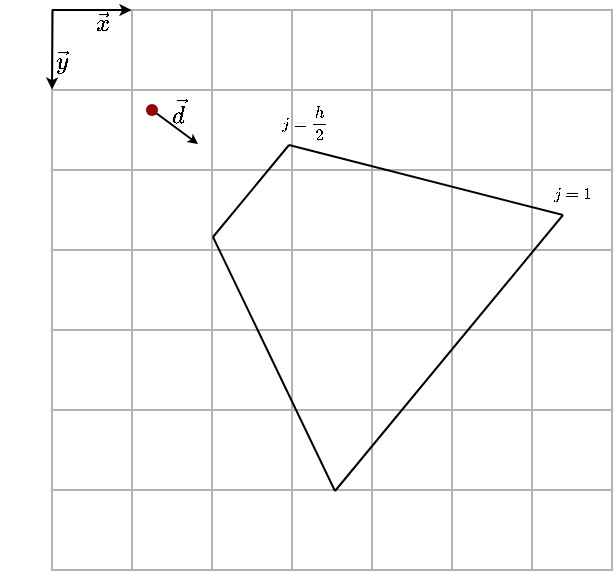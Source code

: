 <mxfile version="21.8.1" type="device" pages="3">
  <diagram name="Page-1" id="cAXW4-BiIN6as9VPILMN">
    <mxGraphModel dx="1000" dy="509" grid="1" gridSize="10" guides="1" tooltips="1" connect="1" arrows="1" fold="1" page="1" pageScale="1" pageWidth="827" pageHeight="1169" math="1" shadow="0">
      <root>
        <mxCell id="0" />
        <mxCell id="1" parent="0" />
        <mxCell id="N1X1ZbTIfNfE9uKQeUCH-14" value="" style="shape=table;startSize=0;container=1;collapsible=0;childLayout=tableLayout;strokeColor=#B3B3B3;" parent="1" vertex="1">
          <mxGeometry x="40" y="40" width="280" height="280" as="geometry" />
        </mxCell>
        <mxCell id="N1X1ZbTIfNfE9uKQeUCH-15" value="" style="shape=tableRow;horizontal=0;startSize=0;swimlaneHead=0;swimlaneBody=0;strokeColor=inherit;top=0;left=0;bottom=0;right=0;collapsible=0;dropTarget=0;fillColor=none;points=[[0,0.5],[1,0.5]];portConstraint=eastwest;" parent="N1X1ZbTIfNfE9uKQeUCH-14" vertex="1">
          <mxGeometry width="280" height="40" as="geometry" />
        </mxCell>
        <mxCell id="N1X1ZbTIfNfE9uKQeUCH-16" value="" style="shape=partialRectangle;html=1;whiteSpace=wrap;connectable=0;strokeColor=inherit;overflow=hidden;fillColor=none;top=0;left=0;bottom=0;right=0;pointerEvents=1;" parent="N1X1ZbTIfNfE9uKQeUCH-15" vertex="1">
          <mxGeometry width="40" height="40" as="geometry">
            <mxRectangle width="40" height="40" as="alternateBounds" />
          </mxGeometry>
        </mxCell>
        <mxCell id="N1X1ZbTIfNfE9uKQeUCH-17" value="" style="shape=partialRectangle;html=1;whiteSpace=wrap;connectable=0;strokeColor=inherit;overflow=hidden;fillColor=none;top=0;left=0;bottom=0;right=0;pointerEvents=1;" parent="N1X1ZbTIfNfE9uKQeUCH-15" vertex="1">
          <mxGeometry x="40" width="40" height="40" as="geometry">
            <mxRectangle width="40" height="40" as="alternateBounds" />
          </mxGeometry>
        </mxCell>
        <mxCell id="N1X1ZbTIfNfE9uKQeUCH-18" value="" style="shape=partialRectangle;html=1;whiteSpace=wrap;connectable=0;strokeColor=inherit;overflow=hidden;fillColor=none;top=0;left=0;bottom=0;right=0;pointerEvents=1;" parent="N1X1ZbTIfNfE9uKQeUCH-15" vertex="1">
          <mxGeometry x="80" width="40" height="40" as="geometry">
            <mxRectangle width="40" height="40" as="alternateBounds" />
          </mxGeometry>
        </mxCell>
        <mxCell id="N1X1ZbTIfNfE9uKQeUCH-19" value="" style="shape=partialRectangle;html=1;whiteSpace=wrap;connectable=0;strokeColor=inherit;overflow=hidden;fillColor=none;top=0;left=0;bottom=0;right=0;pointerEvents=1;" parent="N1X1ZbTIfNfE9uKQeUCH-15" vertex="1">
          <mxGeometry x="120" width="40" height="40" as="geometry">
            <mxRectangle width="40" height="40" as="alternateBounds" />
          </mxGeometry>
        </mxCell>
        <mxCell id="N1X1ZbTIfNfE9uKQeUCH-20" value="" style="shape=partialRectangle;html=1;whiteSpace=wrap;connectable=0;strokeColor=inherit;overflow=hidden;fillColor=none;top=0;left=0;bottom=0;right=0;pointerEvents=1;" parent="N1X1ZbTIfNfE9uKQeUCH-15" vertex="1">
          <mxGeometry x="160" width="40" height="40" as="geometry">
            <mxRectangle width="40" height="40" as="alternateBounds" />
          </mxGeometry>
        </mxCell>
        <mxCell id="N1X1ZbTIfNfE9uKQeUCH-21" value="" style="shape=partialRectangle;html=1;whiteSpace=wrap;connectable=0;strokeColor=inherit;overflow=hidden;fillColor=none;top=0;left=0;bottom=0;right=0;pointerEvents=1;" parent="N1X1ZbTIfNfE9uKQeUCH-15" vertex="1">
          <mxGeometry x="200" width="40" height="40" as="geometry">
            <mxRectangle width="40" height="40" as="alternateBounds" />
          </mxGeometry>
        </mxCell>
        <mxCell id="N1X1ZbTIfNfE9uKQeUCH-22" value="" style="shape=partialRectangle;html=1;whiteSpace=wrap;connectable=0;strokeColor=inherit;overflow=hidden;fillColor=none;top=0;left=0;bottom=0;right=0;pointerEvents=1;" parent="N1X1ZbTIfNfE9uKQeUCH-15" vertex="1">
          <mxGeometry x="240" width="40" height="40" as="geometry">
            <mxRectangle width="40" height="40" as="alternateBounds" />
          </mxGeometry>
        </mxCell>
        <mxCell id="N1X1ZbTIfNfE9uKQeUCH-23" value="" style="shape=tableRow;horizontal=0;startSize=0;swimlaneHead=0;swimlaneBody=0;strokeColor=inherit;top=0;left=0;bottom=0;right=0;collapsible=0;dropTarget=0;fillColor=none;points=[[0,0.5],[1,0.5]];portConstraint=eastwest;" parent="N1X1ZbTIfNfE9uKQeUCH-14" vertex="1">
          <mxGeometry y="40" width="280" height="40" as="geometry" />
        </mxCell>
        <mxCell id="N1X1ZbTIfNfE9uKQeUCH-24" value="" style="shape=partialRectangle;html=1;whiteSpace=wrap;connectable=0;strokeColor=inherit;overflow=hidden;fillColor=none;top=0;left=0;bottom=0;right=0;pointerEvents=1;" parent="N1X1ZbTIfNfE9uKQeUCH-23" vertex="1">
          <mxGeometry width="40" height="40" as="geometry">
            <mxRectangle width="40" height="40" as="alternateBounds" />
          </mxGeometry>
        </mxCell>
        <mxCell id="N1X1ZbTIfNfE9uKQeUCH-25" value="" style="shape=partialRectangle;html=1;whiteSpace=wrap;connectable=0;strokeColor=inherit;overflow=hidden;fillColor=none;top=0;left=0;bottom=0;right=0;pointerEvents=1;" parent="N1X1ZbTIfNfE9uKQeUCH-23" vertex="1">
          <mxGeometry x="40" width="40" height="40" as="geometry">
            <mxRectangle width="40" height="40" as="alternateBounds" />
          </mxGeometry>
        </mxCell>
        <mxCell id="N1X1ZbTIfNfE9uKQeUCH-26" value="" style="shape=partialRectangle;html=1;whiteSpace=wrap;connectable=0;strokeColor=inherit;overflow=hidden;fillColor=none;top=0;left=0;bottom=0;right=0;pointerEvents=1;" parent="N1X1ZbTIfNfE9uKQeUCH-23" vertex="1">
          <mxGeometry x="80" width="40" height="40" as="geometry">
            <mxRectangle width="40" height="40" as="alternateBounds" />
          </mxGeometry>
        </mxCell>
        <mxCell id="N1X1ZbTIfNfE9uKQeUCH-27" value="" style="shape=partialRectangle;html=1;whiteSpace=wrap;connectable=0;strokeColor=inherit;overflow=hidden;fillColor=none;top=0;left=0;bottom=0;right=0;pointerEvents=1;" parent="N1X1ZbTIfNfE9uKQeUCH-23" vertex="1">
          <mxGeometry x="120" width="40" height="40" as="geometry">
            <mxRectangle width="40" height="40" as="alternateBounds" />
          </mxGeometry>
        </mxCell>
        <mxCell id="N1X1ZbTIfNfE9uKQeUCH-28" value="" style="shape=partialRectangle;html=1;whiteSpace=wrap;connectable=0;strokeColor=inherit;overflow=hidden;fillColor=none;top=0;left=0;bottom=0;right=0;pointerEvents=1;" parent="N1X1ZbTIfNfE9uKQeUCH-23" vertex="1">
          <mxGeometry x="160" width="40" height="40" as="geometry">
            <mxRectangle width="40" height="40" as="alternateBounds" />
          </mxGeometry>
        </mxCell>
        <mxCell id="N1X1ZbTIfNfE9uKQeUCH-29" value="" style="shape=partialRectangle;html=1;whiteSpace=wrap;connectable=0;strokeColor=inherit;overflow=hidden;fillColor=none;top=0;left=0;bottom=0;right=0;pointerEvents=1;" parent="N1X1ZbTIfNfE9uKQeUCH-23" vertex="1">
          <mxGeometry x="200" width="40" height="40" as="geometry">
            <mxRectangle width="40" height="40" as="alternateBounds" />
          </mxGeometry>
        </mxCell>
        <mxCell id="N1X1ZbTIfNfE9uKQeUCH-30" value="" style="shape=partialRectangle;html=1;whiteSpace=wrap;connectable=0;strokeColor=inherit;overflow=hidden;fillColor=none;top=0;left=0;bottom=0;right=0;pointerEvents=1;" parent="N1X1ZbTIfNfE9uKQeUCH-23" vertex="1">
          <mxGeometry x="240" width="40" height="40" as="geometry">
            <mxRectangle width="40" height="40" as="alternateBounds" />
          </mxGeometry>
        </mxCell>
        <mxCell id="N1X1ZbTIfNfE9uKQeUCH-31" value="" style="shape=tableRow;horizontal=0;startSize=0;swimlaneHead=0;swimlaneBody=0;strokeColor=inherit;top=0;left=0;bottom=0;right=0;collapsible=0;dropTarget=0;fillColor=none;points=[[0,0.5],[1,0.5]];portConstraint=eastwest;" parent="N1X1ZbTIfNfE9uKQeUCH-14" vertex="1">
          <mxGeometry y="80" width="280" height="40" as="geometry" />
        </mxCell>
        <mxCell id="N1X1ZbTIfNfE9uKQeUCH-32" value="" style="shape=partialRectangle;html=1;whiteSpace=wrap;connectable=0;strokeColor=inherit;overflow=hidden;fillColor=none;top=0;left=0;bottom=0;right=0;pointerEvents=1;" parent="N1X1ZbTIfNfE9uKQeUCH-31" vertex="1">
          <mxGeometry width="40" height="40" as="geometry">
            <mxRectangle width="40" height="40" as="alternateBounds" />
          </mxGeometry>
        </mxCell>
        <mxCell id="N1X1ZbTIfNfE9uKQeUCH-33" value="" style="shape=partialRectangle;html=1;whiteSpace=wrap;connectable=0;strokeColor=inherit;overflow=hidden;fillColor=none;top=0;left=0;bottom=0;right=0;pointerEvents=1;" parent="N1X1ZbTIfNfE9uKQeUCH-31" vertex="1">
          <mxGeometry x="40" width="40" height="40" as="geometry">
            <mxRectangle width="40" height="40" as="alternateBounds" />
          </mxGeometry>
        </mxCell>
        <mxCell id="N1X1ZbTIfNfE9uKQeUCH-34" value="" style="shape=partialRectangle;html=1;whiteSpace=wrap;connectable=0;strokeColor=inherit;overflow=hidden;fillColor=none;top=0;left=0;bottom=0;right=0;pointerEvents=1;" parent="N1X1ZbTIfNfE9uKQeUCH-31" vertex="1">
          <mxGeometry x="80" width="40" height="40" as="geometry">
            <mxRectangle width="40" height="40" as="alternateBounds" />
          </mxGeometry>
        </mxCell>
        <mxCell id="N1X1ZbTIfNfE9uKQeUCH-35" value="" style="shape=partialRectangle;html=1;whiteSpace=wrap;connectable=0;strokeColor=inherit;overflow=hidden;fillColor=none;top=0;left=0;bottom=0;right=0;pointerEvents=1;" parent="N1X1ZbTIfNfE9uKQeUCH-31" vertex="1">
          <mxGeometry x="120" width="40" height="40" as="geometry">
            <mxRectangle width="40" height="40" as="alternateBounds" />
          </mxGeometry>
        </mxCell>
        <mxCell id="N1X1ZbTIfNfE9uKQeUCH-36" value="" style="shape=partialRectangle;html=1;whiteSpace=wrap;connectable=0;strokeColor=inherit;overflow=hidden;fillColor=none;top=0;left=0;bottom=0;right=0;pointerEvents=1;" parent="N1X1ZbTIfNfE9uKQeUCH-31" vertex="1">
          <mxGeometry x="160" width="40" height="40" as="geometry">
            <mxRectangle width="40" height="40" as="alternateBounds" />
          </mxGeometry>
        </mxCell>
        <mxCell id="N1X1ZbTIfNfE9uKQeUCH-37" value="" style="shape=partialRectangle;html=1;whiteSpace=wrap;connectable=0;strokeColor=inherit;overflow=hidden;fillColor=none;top=0;left=0;bottom=0;right=0;pointerEvents=1;" parent="N1X1ZbTIfNfE9uKQeUCH-31" vertex="1">
          <mxGeometry x="200" width="40" height="40" as="geometry">
            <mxRectangle width="40" height="40" as="alternateBounds" />
          </mxGeometry>
        </mxCell>
        <mxCell id="N1X1ZbTIfNfE9uKQeUCH-38" value="" style="shape=partialRectangle;html=1;whiteSpace=wrap;connectable=0;strokeColor=inherit;overflow=hidden;fillColor=none;top=0;left=0;bottom=0;right=0;pointerEvents=1;" parent="N1X1ZbTIfNfE9uKQeUCH-31" vertex="1">
          <mxGeometry x="240" width="40" height="40" as="geometry">
            <mxRectangle width="40" height="40" as="alternateBounds" />
          </mxGeometry>
        </mxCell>
        <mxCell id="N1X1ZbTIfNfE9uKQeUCH-39" value="" style="shape=tableRow;horizontal=0;startSize=0;swimlaneHead=0;swimlaneBody=0;strokeColor=inherit;top=0;left=0;bottom=0;right=0;collapsible=0;dropTarget=0;fillColor=none;points=[[0,0.5],[1,0.5]];portConstraint=eastwest;" parent="N1X1ZbTIfNfE9uKQeUCH-14" vertex="1">
          <mxGeometry y="120" width="280" height="40" as="geometry" />
        </mxCell>
        <mxCell id="N1X1ZbTIfNfE9uKQeUCH-40" value="" style="shape=partialRectangle;html=1;whiteSpace=wrap;connectable=0;strokeColor=inherit;overflow=hidden;fillColor=none;top=0;left=0;bottom=0;right=0;pointerEvents=1;" parent="N1X1ZbTIfNfE9uKQeUCH-39" vertex="1">
          <mxGeometry width="40" height="40" as="geometry">
            <mxRectangle width="40" height="40" as="alternateBounds" />
          </mxGeometry>
        </mxCell>
        <mxCell id="N1X1ZbTIfNfE9uKQeUCH-41" value="" style="shape=partialRectangle;html=1;whiteSpace=wrap;connectable=0;strokeColor=inherit;overflow=hidden;fillColor=none;top=0;left=0;bottom=0;right=0;pointerEvents=1;" parent="N1X1ZbTIfNfE9uKQeUCH-39" vertex="1">
          <mxGeometry x="40" width="40" height="40" as="geometry">
            <mxRectangle width="40" height="40" as="alternateBounds" />
          </mxGeometry>
        </mxCell>
        <mxCell id="N1X1ZbTIfNfE9uKQeUCH-42" value="" style="shape=partialRectangle;html=1;whiteSpace=wrap;connectable=0;strokeColor=inherit;overflow=hidden;fillColor=none;top=0;left=0;bottom=0;right=0;pointerEvents=1;" parent="N1X1ZbTIfNfE9uKQeUCH-39" vertex="1">
          <mxGeometry x="80" width="40" height="40" as="geometry">
            <mxRectangle width="40" height="40" as="alternateBounds" />
          </mxGeometry>
        </mxCell>
        <mxCell id="N1X1ZbTIfNfE9uKQeUCH-43" value="" style="shape=partialRectangle;html=1;whiteSpace=wrap;connectable=0;strokeColor=inherit;overflow=hidden;fillColor=none;top=0;left=0;bottom=0;right=0;pointerEvents=1;" parent="N1X1ZbTIfNfE9uKQeUCH-39" vertex="1">
          <mxGeometry x="120" width="40" height="40" as="geometry">
            <mxRectangle width="40" height="40" as="alternateBounds" />
          </mxGeometry>
        </mxCell>
        <mxCell id="N1X1ZbTIfNfE9uKQeUCH-44" value="" style="shape=partialRectangle;html=1;whiteSpace=wrap;connectable=0;strokeColor=inherit;overflow=hidden;fillColor=none;top=0;left=0;bottom=0;right=0;pointerEvents=1;" parent="N1X1ZbTIfNfE9uKQeUCH-39" vertex="1">
          <mxGeometry x="160" width="40" height="40" as="geometry">
            <mxRectangle width="40" height="40" as="alternateBounds" />
          </mxGeometry>
        </mxCell>
        <mxCell id="N1X1ZbTIfNfE9uKQeUCH-45" value="" style="shape=partialRectangle;html=1;whiteSpace=wrap;connectable=0;strokeColor=inherit;overflow=hidden;fillColor=none;top=0;left=0;bottom=0;right=0;pointerEvents=1;" parent="N1X1ZbTIfNfE9uKQeUCH-39" vertex="1">
          <mxGeometry x="200" width="40" height="40" as="geometry">
            <mxRectangle width="40" height="40" as="alternateBounds" />
          </mxGeometry>
        </mxCell>
        <mxCell id="N1X1ZbTIfNfE9uKQeUCH-46" value="" style="shape=partialRectangle;html=1;whiteSpace=wrap;connectable=0;strokeColor=inherit;overflow=hidden;fillColor=none;top=0;left=0;bottom=0;right=0;pointerEvents=1;" parent="N1X1ZbTIfNfE9uKQeUCH-39" vertex="1">
          <mxGeometry x="240" width="40" height="40" as="geometry">
            <mxRectangle width="40" height="40" as="alternateBounds" />
          </mxGeometry>
        </mxCell>
        <mxCell id="N1X1ZbTIfNfE9uKQeUCH-47" value="" style="shape=tableRow;horizontal=0;startSize=0;swimlaneHead=0;swimlaneBody=0;strokeColor=inherit;top=0;left=0;bottom=0;right=0;collapsible=0;dropTarget=0;fillColor=none;points=[[0,0.5],[1,0.5]];portConstraint=eastwest;" parent="N1X1ZbTIfNfE9uKQeUCH-14" vertex="1">
          <mxGeometry y="160" width="280" height="40" as="geometry" />
        </mxCell>
        <mxCell id="N1X1ZbTIfNfE9uKQeUCH-48" value="" style="shape=partialRectangle;html=1;whiteSpace=wrap;connectable=0;strokeColor=inherit;overflow=hidden;fillColor=none;top=0;left=0;bottom=0;right=0;pointerEvents=1;" parent="N1X1ZbTIfNfE9uKQeUCH-47" vertex="1">
          <mxGeometry width="40" height="40" as="geometry">
            <mxRectangle width="40" height="40" as="alternateBounds" />
          </mxGeometry>
        </mxCell>
        <mxCell id="N1X1ZbTIfNfE9uKQeUCH-49" value="" style="shape=partialRectangle;html=1;whiteSpace=wrap;connectable=0;strokeColor=inherit;overflow=hidden;fillColor=none;top=0;left=0;bottom=0;right=0;pointerEvents=1;" parent="N1X1ZbTIfNfE9uKQeUCH-47" vertex="1">
          <mxGeometry x="40" width="40" height="40" as="geometry">
            <mxRectangle width="40" height="40" as="alternateBounds" />
          </mxGeometry>
        </mxCell>
        <mxCell id="N1X1ZbTIfNfE9uKQeUCH-50" value="" style="shape=partialRectangle;html=1;whiteSpace=wrap;connectable=0;strokeColor=inherit;overflow=hidden;fillColor=none;top=0;left=0;bottom=0;right=0;pointerEvents=1;" parent="N1X1ZbTIfNfE9uKQeUCH-47" vertex="1">
          <mxGeometry x="80" width="40" height="40" as="geometry">
            <mxRectangle width="40" height="40" as="alternateBounds" />
          </mxGeometry>
        </mxCell>
        <mxCell id="N1X1ZbTIfNfE9uKQeUCH-51" value="" style="shape=partialRectangle;html=1;whiteSpace=wrap;connectable=0;strokeColor=inherit;overflow=hidden;fillColor=none;top=0;left=0;bottom=0;right=0;pointerEvents=1;" parent="N1X1ZbTIfNfE9uKQeUCH-47" vertex="1">
          <mxGeometry x="120" width="40" height="40" as="geometry">
            <mxRectangle width="40" height="40" as="alternateBounds" />
          </mxGeometry>
        </mxCell>
        <mxCell id="N1X1ZbTIfNfE9uKQeUCH-52" value="" style="shape=partialRectangle;html=1;whiteSpace=wrap;connectable=0;strokeColor=inherit;overflow=hidden;fillColor=none;top=0;left=0;bottom=0;right=0;pointerEvents=1;" parent="N1X1ZbTIfNfE9uKQeUCH-47" vertex="1">
          <mxGeometry x="160" width="40" height="40" as="geometry">
            <mxRectangle width="40" height="40" as="alternateBounds" />
          </mxGeometry>
        </mxCell>
        <mxCell id="N1X1ZbTIfNfE9uKQeUCH-53" value="" style="shape=partialRectangle;html=1;whiteSpace=wrap;connectable=0;strokeColor=inherit;overflow=hidden;fillColor=none;top=0;left=0;bottom=0;right=0;pointerEvents=1;" parent="N1X1ZbTIfNfE9uKQeUCH-47" vertex="1">
          <mxGeometry x="200" width="40" height="40" as="geometry">
            <mxRectangle width="40" height="40" as="alternateBounds" />
          </mxGeometry>
        </mxCell>
        <mxCell id="N1X1ZbTIfNfE9uKQeUCH-54" value="" style="shape=partialRectangle;html=1;whiteSpace=wrap;connectable=0;strokeColor=inherit;overflow=hidden;fillColor=none;top=0;left=0;bottom=0;right=0;pointerEvents=1;" parent="N1X1ZbTIfNfE9uKQeUCH-47" vertex="1">
          <mxGeometry x="240" width="40" height="40" as="geometry">
            <mxRectangle width="40" height="40" as="alternateBounds" />
          </mxGeometry>
        </mxCell>
        <mxCell id="N1X1ZbTIfNfE9uKQeUCH-55" value="" style="shape=tableRow;horizontal=0;startSize=0;swimlaneHead=0;swimlaneBody=0;strokeColor=inherit;top=0;left=0;bottom=0;right=0;collapsible=0;dropTarget=0;fillColor=none;points=[[0,0.5],[1,0.5]];portConstraint=eastwest;" parent="N1X1ZbTIfNfE9uKQeUCH-14" vertex="1">
          <mxGeometry y="200" width="280" height="40" as="geometry" />
        </mxCell>
        <mxCell id="N1X1ZbTIfNfE9uKQeUCH-56" value="" style="shape=partialRectangle;html=1;whiteSpace=wrap;connectable=0;strokeColor=inherit;overflow=hidden;fillColor=none;top=0;left=0;bottom=0;right=0;pointerEvents=1;" parent="N1X1ZbTIfNfE9uKQeUCH-55" vertex="1">
          <mxGeometry width="40" height="40" as="geometry">
            <mxRectangle width="40" height="40" as="alternateBounds" />
          </mxGeometry>
        </mxCell>
        <mxCell id="N1X1ZbTIfNfE9uKQeUCH-57" value="" style="shape=partialRectangle;html=1;whiteSpace=wrap;connectable=0;strokeColor=inherit;overflow=hidden;fillColor=none;top=0;left=0;bottom=0;right=0;pointerEvents=1;" parent="N1X1ZbTIfNfE9uKQeUCH-55" vertex="1">
          <mxGeometry x="40" width="40" height="40" as="geometry">
            <mxRectangle width="40" height="40" as="alternateBounds" />
          </mxGeometry>
        </mxCell>
        <mxCell id="N1X1ZbTIfNfE9uKQeUCH-58" value="" style="shape=partialRectangle;html=1;whiteSpace=wrap;connectable=0;strokeColor=inherit;overflow=hidden;fillColor=none;top=0;left=0;bottom=0;right=0;pointerEvents=1;" parent="N1X1ZbTIfNfE9uKQeUCH-55" vertex="1">
          <mxGeometry x="80" width="40" height="40" as="geometry">
            <mxRectangle width="40" height="40" as="alternateBounds" />
          </mxGeometry>
        </mxCell>
        <mxCell id="N1X1ZbTIfNfE9uKQeUCH-59" value="" style="shape=partialRectangle;html=1;whiteSpace=wrap;connectable=0;strokeColor=inherit;overflow=hidden;fillColor=none;top=0;left=0;bottom=0;right=0;pointerEvents=1;" parent="N1X1ZbTIfNfE9uKQeUCH-55" vertex="1">
          <mxGeometry x="120" width="40" height="40" as="geometry">
            <mxRectangle width="40" height="40" as="alternateBounds" />
          </mxGeometry>
        </mxCell>
        <mxCell id="N1X1ZbTIfNfE9uKQeUCH-60" value="" style="shape=partialRectangle;html=1;whiteSpace=wrap;connectable=0;strokeColor=inherit;overflow=hidden;fillColor=none;top=0;left=0;bottom=0;right=0;pointerEvents=1;" parent="N1X1ZbTIfNfE9uKQeUCH-55" vertex="1">
          <mxGeometry x="160" width="40" height="40" as="geometry">
            <mxRectangle width="40" height="40" as="alternateBounds" />
          </mxGeometry>
        </mxCell>
        <mxCell id="N1X1ZbTIfNfE9uKQeUCH-61" value="" style="shape=partialRectangle;html=1;whiteSpace=wrap;connectable=0;strokeColor=inherit;overflow=hidden;fillColor=none;top=0;left=0;bottom=0;right=0;pointerEvents=1;" parent="N1X1ZbTIfNfE9uKQeUCH-55" vertex="1">
          <mxGeometry x="200" width="40" height="40" as="geometry">
            <mxRectangle width="40" height="40" as="alternateBounds" />
          </mxGeometry>
        </mxCell>
        <mxCell id="N1X1ZbTIfNfE9uKQeUCH-62" value="" style="shape=partialRectangle;html=1;whiteSpace=wrap;connectable=0;strokeColor=inherit;overflow=hidden;fillColor=none;top=0;left=0;bottom=0;right=0;pointerEvents=1;" parent="N1X1ZbTIfNfE9uKQeUCH-55" vertex="1">
          <mxGeometry x="240" width="40" height="40" as="geometry">
            <mxRectangle width="40" height="40" as="alternateBounds" />
          </mxGeometry>
        </mxCell>
        <mxCell id="N1X1ZbTIfNfE9uKQeUCH-63" value="" style="shape=tableRow;horizontal=0;startSize=0;swimlaneHead=0;swimlaneBody=0;strokeColor=inherit;top=0;left=0;bottom=0;right=0;collapsible=0;dropTarget=0;fillColor=none;points=[[0,0.5],[1,0.5]];portConstraint=eastwest;" parent="N1X1ZbTIfNfE9uKQeUCH-14" vertex="1">
          <mxGeometry y="240" width="280" height="40" as="geometry" />
        </mxCell>
        <mxCell id="N1X1ZbTIfNfE9uKQeUCH-64" value="" style="shape=partialRectangle;html=1;whiteSpace=wrap;connectable=0;strokeColor=inherit;overflow=hidden;fillColor=none;top=0;left=0;bottom=0;right=0;pointerEvents=1;" parent="N1X1ZbTIfNfE9uKQeUCH-63" vertex="1">
          <mxGeometry width="40" height="40" as="geometry">
            <mxRectangle width="40" height="40" as="alternateBounds" />
          </mxGeometry>
        </mxCell>
        <mxCell id="N1X1ZbTIfNfE9uKQeUCH-65" value="" style="shape=partialRectangle;html=1;whiteSpace=wrap;connectable=0;strokeColor=inherit;overflow=hidden;fillColor=none;top=0;left=0;bottom=0;right=0;pointerEvents=1;" parent="N1X1ZbTIfNfE9uKQeUCH-63" vertex="1">
          <mxGeometry x="40" width="40" height="40" as="geometry">
            <mxRectangle width="40" height="40" as="alternateBounds" />
          </mxGeometry>
        </mxCell>
        <mxCell id="N1X1ZbTIfNfE9uKQeUCH-66" value="" style="shape=partialRectangle;html=1;whiteSpace=wrap;connectable=0;strokeColor=inherit;overflow=hidden;fillColor=none;top=0;left=0;bottom=0;right=0;pointerEvents=1;" parent="N1X1ZbTIfNfE9uKQeUCH-63" vertex="1">
          <mxGeometry x="80" width="40" height="40" as="geometry">
            <mxRectangle width="40" height="40" as="alternateBounds" />
          </mxGeometry>
        </mxCell>
        <mxCell id="N1X1ZbTIfNfE9uKQeUCH-67" value="" style="shape=partialRectangle;html=1;whiteSpace=wrap;connectable=0;strokeColor=inherit;overflow=hidden;fillColor=none;top=0;left=0;bottom=0;right=0;pointerEvents=1;" parent="N1X1ZbTIfNfE9uKQeUCH-63" vertex="1">
          <mxGeometry x="120" width="40" height="40" as="geometry">
            <mxRectangle width="40" height="40" as="alternateBounds" />
          </mxGeometry>
        </mxCell>
        <mxCell id="N1X1ZbTIfNfE9uKQeUCH-68" value="" style="shape=partialRectangle;html=1;whiteSpace=wrap;connectable=0;strokeColor=inherit;overflow=hidden;fillColor=none;top=0;left=0;bottom=0;right=0;pointerEvents=1;" parent="N1X1ZbTIfNfE9uKQeUCH-63" vertex="1">
          <mxGeometry x="160" width="40" height="40" as="geometry">
            <mxRectangle width="40" height="40" as="alternateBounds" />
          </mxGeometry>
        </mxCell>
        <mxCell id="N1X1ZbTIfNfE9uKQeUCH-69" value="" style="shape=partialRectangle;html=1;whiteSpace=wrap;connectable=0;strokeColor=inherit;overflow=hidden;fillColor=none;top=0;left=0;bottom=0;right=0;pointerEvents=1;" parent="N1X1ZbTIfNfE9uKQeUCH-63" vertex="1">
          <mxGeometry x="200" width="40" height="40" as="geometry">
            <mxRectangle width="40" height="40" as="alternateBounds" />
          </mxGeometry>
        </mxCell>
        <mxCell id="N1X1ZbTIfNfE9uKQeUCH-70" value="" style="shape=partialRectangle;html=1;whiteSpace=wrap;connectable=0;strokeColor=inherit;overflow=hidden;fillColor=none;top=0;left=0;bottom=0;right=0;pointerEvents=1;" parent="N1X1ZbTIfNfE9uKQeUCH-63" vertex="1">
          <mxGeometry x="240" width="40" height="40" as="geometry">
            <mxRectangle width="40" height="40" as="alternateBounds" />
          </mxGeometry>
        </mxCell>
        <mxCell id="RqCZqkzGdoGeREc38FWM-4" value="" style="endArrow=classic;html=1;rounded=0;entryX=0;entryY=0.995;entryDx=0;entryDy=0;entryPerimeter=0;endSize=3;exitX=0.001;exitY=0.006;exitDx=0;exitDy=0;exitPerimeter=0;" edge="1" parent="N1X1ZbTIfNfE9uKQeUCH-14" source="N1X1ZbTIfNfE9uKQeUCH-15" target="N1X1ZbTIfNfE9uKQeUCH-15">
          <mxGeometry width="50" height="50" relative="1" as="geometry">
            <mxPoint x="10" y="10" as="sourcePoint" />
            <mxPoint x="50" y="10" as="targetPoint" />
          </mxGeometry>
        </mxCell>
        <mxCell id="N1X1ZbTIfNfE9uKQeUCH-73" value="" style="endArrow=none;startArrow=none;html=1;rounded=0;startFill=0;endFill=0;endSize=4;startSize=4;" parent="1" edge="1">
          <mxGeometry width="50" height="50" relative="1" as="geometry">
            <mxPoint x="120.5" y="153.5" as="sourcePoint" />
            <mxPoint x="158.5" y="107.5" as="targetPoint" />
          </mxGeometry>
        </mxCell>
        <mxCell id="N1X1ZbTIfNfE9uKQeUCH-76" value="" style="group" parent="1" vertex="1" connectable="0">
          <mxGeometry x="98" y="84.5" width="10" height="11" as="geometry" />
        </mxCell>
        <mxCell id="N1X1ZbTIfNfE9uKQeUCH-74" value="&lt;font face=&quot;Times New Roman&quot;&gt;$$\vec{d}$$&lt;/font&gt;" style="text;html=1;strokeColor=none;fillColor=none;align=center;verticalAlign=middle;whiteSpace=wrap;rounded=0;" parent="N1X1ZbTIfNfE9uKQeUCH-76" vertex="1">
          <mxGeometry y="1" width="10" height="10" as="geometry" />
        </mxCell>
        <mxCell id="N1X1ZbTIfNfE9uKQeUCH-78" value="" style="endArrow=none;html=1;rounded=0;" parent="1" edge="1">
          <mxGeometry width="50" height="50" relative="1" as="geometry">
            <mxPoint x="158.5" y="107.5" as="sourcePoint" />
            <mxPoint x="295.5" y="142.5" as="targetPoint" />
          </mxGeometry>
        </mxCell>
        <mxCell id="N1X1ZbTIfNfE9uKQeUCH-81" value="" style="endArrow=none;html=1;rounded=0;" parent="1" edge="1">
          <mxGeometry width="50" height="50" relative="1" as="geometry">
            <mxPoint x="120.5" y="153.5" as="sourcePoint" />
            <mxPoint x="181.5" y="280.5" as="targetPoint" />
          </mxGeometry>
        </mxCell>
        <mxCell id="N1X1ZbTIfNfE9uKQeUCH-84" value="" style="endArrow=none;html=1;rounded=0;" parent="1" edge="1">
          <mxGeometry width="50" height="50" relative="1" as="geometry">
            <mxPoint x="295.5" y="142.5" as="sourcePoint" />
            <mxPoint x="181.5" y="280.5" as="targetPoint" />
          </mxGeometry>
        </mxCell>
        <mxCell id="N1X1ZbTIfNfE9uKQeUCH-72" value="" style="endArrow=classic;html=1;rounded=0;exitX=0.595;exitY=0.409;exitDx=0;exitDy=0;exitPerimeter=0;endSize=2;" parent="1" source="N1X1ZbTIfNfE9uKQeUCH-71" edge="1">
          <mxGeometry width="50" height="50" relative="1" as="geometry">
            <mxPoint x="80" y="130" as="sourcePoint" />
            <mxPoint x="113" y="107" as="targetPoint" />
          </mxGeometry>
        </mxCell>
        <mxCell id="N1X1ZbTIfNfE9uKQeUCH-71" value="" style="shape=waypoint;sketch=0;fillStyle=solid;size=6;pointerEvents=1;points=[];fillColor=none;resizable=0;rotatable=0;perimeter=centerPerimeter;snapToPoint=1;strokeColor=#990000;" parent="1" vertex="1">
          <mxGeometry x="80" y="80" width="20" height="20" as="geometry" />
        </mxCell>
        <mxCell id="RqCZqkzGdoGeREc38FWM-1" value="$$j=\frac{h}{2}$$" style="text;html=1;strokeColor=none;fillColor=none;align=center;verticalAlign=middle;whiteSpace=wrap;rounded=0;fontSize=7;" vertex="1" parent="1">
          <mxGeometry x="153" y="88" width="27" height="15" as="geometry" />
        </mxCell>
        <mxCell id="RqCZqkzGdoGeREc38FWM-2" value="$$j=1$$" style="text;html=1;strokeColor=none;fillColor=none;align=center;verticalAlign=middle;whiteSpace=wrap;rounded=0;fontSize=7;" vertex="1" parent="1">
          <mxGeometry x="287" y="124" width="27" height="15" as="geometry" />
        </mxCell>
        <mxCell id="RqCZqkzGdoGeREc38FWM-3" value="" style="endArrow=classic;html=1;rounded=0;entryX=0.142;entryY=0.001;entryDx=0;entryDy=0;entryPerimeter=0;endSize=3;" edge="1" parent="1" target="N1X1ZbTIfNfE9uKQeUCH-15">
          <mxGeometry width="50" height="50" relative="1" as="geometry">
            <mxPoint x="40" y="40" as="sourcePoint" />
            <mxPoint x="90" y="-10" as="targetPoint" />
          </mxGeometry>
        </mxCell>
        <mxCell id="RqCZqkzGdoGeREc38FWM-5" value="" style="group" vertex="1" connectable="0" parent="1">
          <mxGeometry x="61" y="40" width="10" height="11" as="geometry" />
        </mxCell>
        <mxCell id="RqCZqkzGdoGeREc38FWM-6" value="&lt;font face=&quot;Times New Roman&quot;&gt;$$\vec{x}$$&lt;/font&gt;" style="text;html=1;strokeColor=none;fillColor=none;align=center;verticalAlign=middle;whiteSpace=wrap;rounded=0;" vertex="1" parent="RqCZqkzGdoGeREc38FWM-5">
          <mxGeometry y="1" width="10" height="10" as="geometry" />
        </mxCell>
        <mxCell id="RqCZqkzGdoGeREc38FWM-7" value="" style="group" vertex="1" connectable="0" parent="1">
          <mxGeometry x="40" y="58.5" width="10" height="11" as="geometry" />
        </mxCell>
        <mxCell id="RqCZqkzGdoGeREc38FWM-8" value="&lt;font face=&quot;Times New Roman&quot;&gt;$$\vec{y}$$&lt;/font&gt;" style="text;html=1;strokeColor=none;fillColor=none;align=center;verticalAlign=middle;whiteSpace=wrap;rounded=0;" vertex="1" parent="RqCZqkzGdoGeREc38FWM-7">
          <mxGeometry y="1" width="10" height="10" as="geometry" />
        </mxCell>
      </root>
    </mxGraphModel>
  </diagram>
  <diagram id="0Sm2NuozBkteEHIsgTLw" name="Page-2">
    <mxGraphModel dx="568" dy="289" grid="1" gridSize="10" guides="1" tooltips="1" connect="1" arrows="1" fold="1" page="1" pageScale="1" pageWidth="827" pageHeight="1169" math="1" shadow="0">
      <root>
        <mxCell id="0" />
        <mxCell id="1" parent="0" />
        <mxCell id="1HO4HkxJp50lLXmeMY9w-27" value="" style="endArrow=none;html=1;rounded=0;" parent="1" target="S5sPGoBUJLaihS_2IxL_-3" edge="1">
          <mxGeometry width="50" height="50" relative="1" as="geometry">
            <mxPoint x="320" y="280" as="sourcePoint" />
            <mxPoint x="390" y="220" as="targetPoint" />
          </mxGeometry>
        </mxCell>
        <mxCell id="S5sPGoBUJLaihS_2IxL_-16" value="" style="endArrow=none;html=1;rounded=0;dashed=1;strokeColor=#CCCCCC;dashPattern=1 1;" parent="1" target="S5sPGoBUJLaihS_2IxL_-3" edge="1">
          <mxGeometry width="50" height="50" relative="1" as="geometry">
            <mxPoint x="590" y="230" as="sourcePoint" />
            <mxPoint x="330" y="197" as="targetPoint" />
          </mxGeometry>
        </mxCell>
        <mxCell id="S5sPGoBUJLaihS_2IxL_-15" value="" style="endArrow=none;html=1;rounded=0;dashed=1;strokeColor=#CCCCCC;dashPattern=1 1;" parent="1" target="S5sPGoBUJLaihS_2IxL_-3" edge="1">
          <mxGeometry width="50" height="50" relative="1" as="geometry">
            <mxPoint x="410" y="280" as="sourcePoint" />
            <mxPoint x="330" y="230" as="targetPoint" />
          </mxGeometry>
        </mxCell>
        <mxCell id="S5sPGoBUJLaihS_2IxL_-1" value="" style="endArrow=classic;html=1;rounded=0;endSize=4;" parent="1" edge="1">
          <mxGeometry width="50" height="50" relative="1" as="geometry">
            <mxPoint x="280" y="280" as="sourcePoint" />
            <mxPoint x="280" y="200" as="targetPoint" />
          </mxGeometry>
        </mxCell>
        <mxCell id="S5sPGoBUJLaihS_2IxL_-2" value="" style="endArrow=classic;html=1;rounded=0;endSize=4;" parent="1" edge="1">
          <mxGeometry width="50" height="50" relative="1" as="geometry">
            <mxPoint x="280" y="280" as="sourcePoint" />
            <mxPoint x="600" y="280" as="targetPoint" />
          </mxGeometry>
        </mxCell>
        <mxCell id="S5sPGoBUJLaihS_2IxL_-8" value="" style="endArrow=none;html=1;rounded=0;" parent="1" edge="1">
          <mxGeometry width="50" height="50" relative="1" as="geometry">
            <mxPoint x="320" y="220" as="sourcePoint" />
            <mxPoint x="350" y="200" as="targetPoint" />
          </mxGeometry>
        </mxCell>
        <mxCell id="S5sPGoBUJLaihS_2IxL_-10" value="" style="endArrow=none;html=1;rounded=0;entryX=0.913;entryY=0.601;entryDx=0;entryDy=0;entryPerimeter=0;dashed=1;strokeColor=#CCCCCC;dashPattern=1 1;" parent="1" target="S5sPGoBUJLaihS_2IxL_-3" edge="1">
          <mxGeometry width="50" height="50" relative="1" as="geometry">
            <mxPoint x="430" y="280" as="sourcePoint" />
            <mxPoint x="460" y="210" as="targetPoint" />
          </mxGeometry>
        </mxCell>
        <mxCell id="S5sPGoBUJLaihS_2IxL_-11" value="" style="endArrow=none;html=1;rounded=0;dashed=1;strokeColor=#CCCCCC;dashPattern=1 1;" parent="1" edge="1">
          <mxGeometry width="50" height="50" relative="1" as="geometry">
            <mxPoint x="460" y="280" as="sourcePoint" />
            <mxPoint x="320" y="220" as="targetPoint" />
          </mxGeometry>
        </mxCell>
        <mxCell id="S5sPGoBUJLaihS_2IxL_-12" value="" style="endArrow=none;html=1;rounded=0;dashed=1;strokeColor=#CCCCCC;dashPattern=1 1;entryX=0.55;entryY=0.368;entryDx=0;entryDy=0;entryPerimeter=0;" parent="1" target="S5sPGoBUJLaihS_2IxL_-3" edge="1">
          <mxGeometry width="50" height="50" relative="1" as="geometry">
            <mxPoint x="510" y="280" as="sourcePoint" />
            <mxPoint x="380" y="210" as="targetPoint" />
          </mxGeometry>
        </mxCell>
        <mxCell id="S5sPGoBUJLaihS_2IxL_-13" value="" style="endArrow=none;html=1;rounded=0;dashed=1;strokeColor=#CCCCCC;dashPattern=1 1;" parent="1" target="S5sPGoBUJLaihS_2IxL_-3" edge="1">
          <mxGeometry width="50" height="50" relative="1" as="geometry">
            <mxPoint x="590" y="280" as="sourcePoint" />
            <mxPoint x="340" y="240" as="targetPoint" />
          </mxGeometry>
        </mxCell>
        <mxCell id="S5sPGoBUJLaihS_2IxL_-14" value="" style="endArrow=none;html=1;rounded=0;dashed=1;strokeColor=#CCCCCC;dashPattern=1 1;" parent="1" target="S5sPGoBUJLaihS_2IxL_-3" edge="1">
          <mxGeometry width="50" height="50" relative="1" as="geometry">
            <mxPoint x="590" y="253" as="sourcePoint" />
            <mxPoint x="380" y="200" as="targetPoint" />
          </mxGeometry>
        </mxCell>
        <mxCell id="S5sPGoBUJLaihS_2IxL_-6" value="" style="endArrow=classic;html=1;rounded=0;endSize=2;" parent="1" source="S5sPGoBUJLaihS_2IxL_-3" edge="1">
          <mxGeometry width="50" height="50" relative="1" as="geometry">
            <mxPoint x="360" y="250" as="sourcePoint" />
            <mxPoint x="350" y="220" as="targetPoint" />
          </mxGeometry>
        </mxCell>
        <mxCell id="S5sPGoBUJLaihS_2IxL_-9" value="" style="endArrow=none;html=1;rounded=0;" parent="1" target="S5sPGoBUJLaihS_2IxL_-3" edge="1">
          <mxGeometry width="50" height="50" relative="1" as="geometry">
            <mxPoint x="350" y="240" as="sourcePoint" />
            <mxPoint x="330" y="230" as="targetPoint" />
          </mxGeometry>
        </mxCell>
        <mxCell id="S5sPGoBUJLaihS_2IxL_-3" value="" style="shape=waypoint;sketch=0;fillStyle=solid;size=6;pointerEvents=1;points=[];fillColor=none;resizable=0;rotatable=0;perimeter=centerPerimeter;snapToPoint=1;strokeColor=#990000;" parent="1" vertex="1">
          <mxGeometry x="310" y="210" width="20" height="20" as="geometry" />
        </mxCell>
        <mxCell id="1HO4HkxJp50lLXmeMY9w-1" value="" style="group" parent="1" vertex="1" connectable="0">
          <mxGeometry x="337" y="207" width="10" height="11" as="geometry" />
        </mxCell>
        <mxCell id="1HO4HkxJp50lLXmeMY9w-2" value="&lt;font face=&quot;Times New Roman&quot;&gt;$$\vec{d}$$&lt;/font&gt;" style="text;html=1;strokeColor=none;fillColor=none;align=center;verticalAlign=middle;whiteSpace=wrap;rounded=0;" parent="1HO4HkxJp50lLXmeMY9w-1" vertex="1">
          <mxGeometry y="1" width="10" height="10" as="geometry" />
        </mxCell>
        <mxCell id="1HO4HkxJp50lLXmeMY9w-12" value="" style="endArrow=none;html=1;rounded=0;fillColor=#d5e8d4;strokeColor=#009900;" parent="1" edge="1">
          <mxGeometry width="50" height="50" relative="1" as="geometry">
            <mxPoint x="350" y="240" as="sourcePoint" />
            <mxPoint x="350" y="220" as="targetPoint" />
          </mxGeometry>
        </mxCell>
        <mxCell id="1HO4HkxJp50lLXmeMY9w-13" value="" style="endArrow=baseDash;startArrow=baseDash;html=1;rounded=0;startFill=0;endFill=0;" parent="1" edge="1">
          <mxGeometry width="50" height="50" relative="1" as="geometry">
            <mxPoint x="320" y="285" as="sourcePoint" />
            <mxPoint x="430" y="285" as="targetPoint" />
          </mxGeometry>
        </mxCell>
        <mxCell id="1HO4HkxJp50lLXmeMY9w-17" value="" style="group" parent="1" vertex="1" connectable="0">
          <mxGeometry x="265" y="211" width="10" height="11" as="geometry" />
        </mxCell>
        <mxCell id="1HO4HkxJp50lLXmeMY9w-18" value="&lt;font face=&quot;Times New Roman&quot;&gt;$$\vec{z}$$&lt;/font&gt;" style="text;html=1;strokeColor=none;fillColor=none;align=center;verticalAlign=middle;whiteSpace=wrap;rounded=0;" parent="1HO4HkxJp50lLXmeMY9w-17" vertex="1">
          <mxGeometry y="1" width="10" height="10" as="geometry" />
        </mxCell>
        <mxCell id="1HO4HkxJp50lLXmeMY9w-19" value="" style="group" parent="1" vertex="1" connectable="0">
          <mxGeometry x="370" y="287" width="10" height="11" as="geometry" />
        </mxCell>
        <mxCell id="1HO4HkxJp50lLXmeMY9w-20" value="&lt;font face=&quot;Times New Roman&quot;&gt;$$l_j$$&lt;/font&gt;" style="text;html=1;strokeColor=none;fillColor=none;align=center;verticalAlign=middle;whiteSpace=wrap;rounded=0;" parent="1HO4HkxJp50lLXmeMY9w-19" vertex="1">
          <mxGeometry y="1" width="10" height="10" as="geometry" />
        </mxCell>
        <mxCell id="1HO4HkxJp50lLXmeMY9w-21" value="" style="group" parent="1" vertex="1" connectable="0">
          <mxGeometry x="359" y="211" width="10" height="11" as="geometry" />
        </mxCell>
        <mxCell id="1HO4HkxJp50lLXmeMY9w-22" value="&lt;font style=&quot;font-size: 5px;&quot; face=&quot;Times New Roman&quot;&gt;$$j=1$$&lt;/font&gt;" style="text;html=1;strokeColor=none;fillColor=none;align=center;verticalAlign=middle;whiteSpace=wrap;rounded=0;" parent="1HO4HkxJp50lLXmeMY9w-21" vertex="1">
          <mxGeometry y="1" width="10" height="10" as="geometry" />
        </mxCell>
        <mxCell id="1HO4HkxJp50lLXmeMY9w-25" value="" style="group" parent="1" vertex="1" connectable="0">
          <mxGeometry x="350" y="242" width="10" height="11" as="geometry" />
        </mxCell>
        <mxCell id="1HO4HkxJp50lLXmeMY9w-26" value="&lt;font style=&quot;font-size: 5px;&quot; face=&quot;Times New Roman&quot;&gt;$$j=\frac{h}{2}$$&lt;/font&gt;" style="text;html=1;strokeColor=none;fillColor=none;align=center;verticalAlign=middle;whiteSpace=wrap;rounded=0;" parent="1HO4HkxJp50lLXmeMY9w-25" vertex="1">
          <mxGeometry y="1" width="10" height="10" as="geometry" />
        </mxCell>
        <mxCell id="1HO4HkxJp50lLXmeMY9w-28" value="" style="group" parent="1" vertex="1" connectable="0">
          <mxGeometry x="308" y="242" width="10" height="11" as="geometry" />
        </mxCell>
        <mxCell id="1HO4HkxJp50lLXmeMY9w-29" value="&lt;font face=&quot;Times New Roman&quot;&gt;$$p_z$$&lt;/font&gt;" style="text;html=1;strokeColor=none;fillColor=none;align=center;verticalAlign=middle;whiteSpace=wrap;rounded=0;" parent="1HO4HkxJp50lLXmeMY9w-28" vertex="1">
          <mxGeometry y="1" width="10" height="10" as="geometry" />
        </mxCell>
      </root>
    </mxGraphModel>
  </diagram>
  <diagram id="Sk3T8hh4p2-7PQJGhww3" name="Page-3">
    <mxGraphModel dx="724" dy="368" grid="1" gridSize="10" guides="1" tooltips="1" connect="1" arrows="1" fold="1" page="1" pageScale="1" pageWidth="1169" pageHeight="827" math="1" shadow="0">
      <root>
        <mxCell id="0" />
        <mxCell id="1" parent="0" />
        <mxCell id="fU3DThHrtFjIBD7j0nIX-1" value="" style="shape=table;startSize=0;container=1;collapsible=0;childLayout=tableLayout;strokeColor=#B3B3B3;" vertex="1" parent="1">
          <mxGeometry x="40" y="40" width="280" height="280" as="geometry" />
        </mxCell>
        <mxCell id="fU3DThHrtFjIBD7j0nIX-2" value="" style="shape=tableRow;horizontal=0;startSize=0;swimlaneHead=0;swimlaneBody=0;strokeColor=inherit;top=0;left=0;bottom=0;right=0;collapsible=0;dropTarget=0;fillColor=none;points=[[0,0.5],[1,0.5]];portConstraint=eastwest;" vertex="1" parent="fU3DThHrtFjIBD7j0nIX-1">
          <mxGeometry width="280" height="40" as="geometry" />
        </mxCell>
        <mxCell id="fU3DThHrtFjIBD7j0nIX-3" value="" style="shape=partialRectangle;html=1;whiteSpace=wrap;connectable=0;strokeColor=inherit;overflow=hidden;fillColor=none;top=0;left=0;bottom=0;right=0;pointerEvents=1;" vertex="1" parent="fU3DThHrtFjIBD7j0nIX-2">
          <mxGeometry width="40" height="40" as="geometry">
            <mxRectangle width="40" height="40" as="alternateBounds" />
          </mxGeometry>
        </mxCell>
        <mxCell id="fU3DThHrtFjIBD7j0nIX-4" value="" style="shape=partialRectangle;html=1;whiteSpace=wrap;connectable=0;strokeColor=inherit;overflow=hidden;fillColor=none;top=0;left=0;bottom=0;right=0;pointerEvents=1;" vertex="1" parent="fU3DThHrtFjIBD7j0nIX-2">
          <mxGeometry x="40" width="40" height="40" as="geometry">
            <mxRectangle width="40" height="40" as="alternateBounds" />
          </mxGeometry>
        </mxCell>
        <mxCell id="fU3DThHrtFjIBD7j0nIX-5" value="" style="shape=partialRectangle;html=1;whiteSpace=wrap;connectable=0;strokeColor=inherit;overflow=hidden;fillColor=none;top=0;left=0;bottom=0;right=0;pointerEvents=1;" vertex="1" parent="fU3DThHrtFjIBD7j0nIX-2">
          <mxGeometry x="80" width="40" height="40" as="geometry">
            <mxRectangle width="40" height="40" as="alternateBounds" />
          </mxGeometry>
        </mxCell>
        <mxCell id="fU3DThHrtFjIBD7j0nIX-6" value="" style="shape=partialRectangle;html=1;whiteSpace=wrap;connectable=0;strokeColor=inherit;overflow=hidden;fillColor=none;top=0;left=0;bottom=0;right=0;pointerEvents=1;" vertex="1" parent="fU3DThHrtFjIBD7j0nIX-2">
          <mxGeometry x="120" width="40" height="40" as="geometry">
            <mxRectangle width="40" height="40" as="alternateBounds" />
          </mxGeometry>
        </mxCell>
        <mxCell id="fU3DThHrtFjIBD7j0nIX-7" value="" style="shape=partialRectangle;html=1;whiteSpace=wrap;connectable=0;strokeColor=inherit;overflow=hidden;fillColor=none;top=0;left=0;bottom=0;right=0;pointerEvents=1;" vertex="1" parent="fU3DThHrtFjIBD7j0nIX-2">
          <mxGeometry x="160" width="40" height="40" as="geometry">
            <mxRectangle width="40" height="40" as="alternateBounds" />
          </mxGeometry>
        </mxCell>
        <mxCell id="fU3DThHrtFjIBD7j0nIX-8" value="" style="shape=partialRectangle;html=1;whiteSpace=wrap;connectable=0;strokeColor=inherit;overflow=hidden;fillColor=none;top=0;left=0;bottom=0;right=0;pointerEvents=1;" vertex="1" parent="fU3DThHrtFjIBD7j0nIX-2">
          <mxGeometry x="200" width="40" height="40" as="geometry">
            <mxRectangle width="40" height="40" as="alternateBounds" />
          </mxGeometry>
        </mxCell>
        <mxCell id="fU3DThHrtFjIBD7j0nIX-9" value="" style="shape=partialRectangle;html=1;whiteSpace=wrap;connectable=0;strokeColor=inherit;overflow=hidden;fillColor=none;top=0;left=0;bottom=0;right=0;pointerEvents=1;" vertex="1" parent="fU3DThHrtFjIBD7j0nIX-2">
          <mxGeometry x="240" width="40" height="40" as="geometry">
            <mxRectangle width="40" height="40" as="alternateBounds" />
          </mxGeometry>
        </mxCell>
        <mxCell id="fU3DThHrtFjIBD7j0nIX-10" value="" style="shape=tableRow;horizontal=0;startSize=0;swimlaneHead=0;swimlaneBody=0;strokeColor=inherit;top=0;left=0;bottom=0;right=0;collapsible=0;dropTarget=0;fillColor=none;points=[[0,0.5],[1,0.5]];portConstraint=eastwest;" vertex="1" parent="fU3DThHrtFjIBD7j0nIX-1">
          <mxGeometry y="40" width="280" height="40" as="geometry" />
        </mxCell>
        <mxCell id="fU3DThHrtFjIBD7j0nIX-11" value="" style="shape=partialRectangle;html=1;whiteSpace=wrap;connectable=0;strokeColor=inherit;overflow=hidden;fillColor=none;top=0;left=0;bottom=0;right=0;pointerEvents=1;" vertex="1" parent="fU3DThHrtFjIBD7j0nIX-10">
          <mxGeometry width="40" height="40" as="geometry">
            <mxRectangle width="40" height="40" as="alternateBounds" />
          </mxGeometry>
        </mxCell>
        <mxCell id="fU3DThHrtFjIBD7j0nIX-12" value="" style="shape=partialRectangle;html=1;whiteSpace=wrap;connectable=0;strokeColor=inherit;overflow=hidden;fillColor=none;top=0;left=0;bottom=0;right=0;pointerEvents=1;" vertex="1" parent="fU3DThHrtFjIBD7j0nIX-10">
          <mxGeometry x="40" width="40" height="40" as="geometry">
            <mxRectangle width="40" height="40" as="alternateBounds" />
          </mxGeometry>
        </mxCell>
        <mxCell id="fU3DThHrtFjIBD7j0nIX-13" value="" style="shape=partialRectangle;html=1;whiteSpace=wrap;connectable=0;strokeColor=inherit;overflow=hidden;fillColor=none;top=0;left=0;bottom=0;right=0;pointerEvents=1;" vertex="1" parent="fU3DThHrtFjIBD7j0nIX-10">
          <mxGeometry x="80" width="40" height="40" as="geometry">
            <mxRectangle width="40" height="40" as="alternateBounds" />
          </mxGeometry>
        </mxCell>
        <mxCell id="fU3DThHrtFjIBD7j0nIX-14" value="" style="shape=partialRectangle;html=1;whiteSpace=wrap;connectable=0;strokeColor=inherit;overflow=hidden;fillColor=none;top=0;left=0;bottom=0;right=0;pointerEvents=1;" vertex="1" parent="fU3DThHrtFjIBD7j0nIX-10">
          <mxGeometry x="120" width="40" height="40" as="geometry">
            <mxRectangle width="40" height="40" as="alternateBounds" />
          </mxGeometry>
        </mxCell>
        <mxCell id="fU3DThHrtFjIBD7j0nIX-15" value="" style="shape=partialRectangle;html=1;whiteSpace=wrap;connectable=0;strokeColor=inherit;overflow=hidden;fillColor=none;top=0;left=0;bottom=0;right=0;pointerEvents=1;" vertex="1" parent="fU3DThHrtFjIBD7j0nIX-10">
          <mxGeometry x="160" width="40" height="40" as="geometry">
            <mxRectangle width="40" height="40" as="alternateBounds" />
          </mxGeometry>
        </mxCell>
        <mxCell id="fU3DThHrtFjIBD7j0nIX-16" value="" style="shape=partialRectangle;html=1;whiteSpace=wrap;connectable=0;strokeColor=inherit;overflow=hidden;fillColor=none;top=0;left=0;bottom=0;right=0;pointerEvents=1;" vertex="1" parent="fU3DThHrtFjIBD7j0nIX-10">
          <mxGeometry x="200" width="40" height="40" as="geometry">
            <mxRectangle width="40" height="40" as="alternateBounds" />
          </mxGeometry>
        </mxCell>
        <mxCell id="fU3DThHrtFjIBD7j0nIX-17" value="" style="shape=partialRectangle;html=1;whiteSpace=wrap;connectable=0;strokeColor=inherit;overflow=hidden;fillColor=none;top=0;left=0;bottom=0;right=0;pointerEvents=1;" vertex="1" parent="fU3DThHrtFjIBD7j0nIX-10">
          <mxGeometry x="240" width="40" height="40" as="geometry">
            <mxRectangle width="40" height="40" as="alternateBounds" />
          </mxGeometry>
        </mxCell>
        <mxCell id="fU3DThHrtFjIBD7j0nIX-18" value="" style="shape=tableRow;horizontal=0;startSize=0;swimlaneHead=0;swimlaneBody=0;strokeColor=inherit;top=0;left=0;bottom=0;right=0;collapsible=0;dropTarget=0;fillColor=none;points=[[0,0.5],[1,0.5]];portConstraint=eastwest;" vertex="1" parent="fU3DThHrtFjIBD7j0nIX-1">
          <mxGeometry y="80" width="280" height="40" as="geometry" />
        </mxCell>
        <mxCell id="fU3DThHrtFjIBD7j0nIX-19" value="" style="shape=partialRectangle;html=1;whiteSpace=wrap;connectable=0;strokeColor=inherit;overflow=hidden;fillColor=none;top=0;left=0;bottom=0;right=0;pointerEvents=1;" vertex="1" parent="fU3DThHrtFjIBD7j0nIX-18">
          <mxGeometry width="40" height="40" as="geometry">
            <mxRectangle width="40" height="40" as="alternateBounds" />
          </mxGeometry>
        </mxCell>
        <mxCell id="fU3DThHrtFjIBD7j0nIX-20" value="" style="shape=partialRectangle;html=1;whiteSpace=wrap;connectable=0;strokeColor=inherit;overflow=hidden;fillColor=none;top=0;left=0;bottom=0;right=0;pointerEvents=1;" vertex="1" parent="fU3DThHrtFjIBD7j0nIX-18">
          <mxGeometry x="40" width="40" height="40" as="geometry">
            <mxRectangle width="40" height="40" as="alternateBounds" />
          </mxGeometry>
        </mxCell>
        <mxCell id="fU3DThHrtFjIBD7j0nIX-21" value="" style="shape=partialRectangle;html=1;whiteSpace=wrap;connectable=0;strokeColor=inherit;overflow=hidden;fillColor=none;top=0;left=0;bottom=0;right=0;pointerEvents=1;" vertex="1" parent="fU3DThHrtFjIBD7j0nIX-18">
          <mxGeometry x="80" width="40" height="40" as="geometry">
            <mxRectangle width="40" height="40" as="alternateBounds" />
          </mxGeometry>
        </mxCell>
        <mxCell id="fU3DThHrtFjIBD7j0nIX-22" value="" style="shape=partialRectangle;html=1;whiteSpace=wrap;connectable=0;strokeColor=inherit;overflow=hidden;fillColor=none;top=0;left=0;bottom=0;right=0;pointerEvents=1;" vertex="1" parent="fU3DThHrtFjIBD7j0nIX-18">
          <mxGeometry x="120" width="40" height="40" as="geometry">
            <mxRectangle width="40" height="40" as="alternateBounds" />
          </mxGeometry>
        </mxCell>
        <mxCell id="fU3DThHrtFjIBD7j0nIX-23" value="" style="shape=partialRectangle;html=1;whiteSpace=wrap;connectable=0;strokeColor=inherit;overflow=hidden;fillColor=none;top=0;left=0;bottom=0;right=0;pointerEvents=1;" vertex="1" parent="fU3DThHrtFjIBD7j0nIX-18">
          <mxGeometry x="160" width="40" height="40" as="geometry">
            <mxRectangle width="40" height="40" as="alternateBounds" />
          </mxGeometry>
        </mxCell>
        <mxCell id="fU3DThHrtFjIBD7j0nIX-24" value="" style="shape=partialRectangle;html=1;whiteSpace=wrap;connectable=0;strokeColor=inherit;overflow=hidden;fillColor=none;top=0;left=0;bottom=0;right=0;pointerEvents=1;" vertex="1" parent="fU3DThHrtFjIBD7j0nIX-18">
          <mxGeometry x="200" width="40" height="40" as="geometry">
            <mxRectangle width="40" height="40" as="alternateBounds" />
          </mxGeometry>
        </mxCell>
        <mxCell id="fU3DThHrtFjIBD7j0nIX-25" value="" style="shape=partialRectangle;html=1;whiteSpace=wrap;connectable=0;strokeColor=inherit;overflow=hidden;fillColor=none;top=0;left=0;bottom=0;right=0;pointerEvents=1;" vertex="1" parent="fU3DThHrtFjIBD7j0nIX-18">
          <mxGeometry x="240" width="40" height="40" as="geometry">
            <mxRectangle width="40" height="40" as="alternateBounds" />
          </mxGeometry>
        </mxCell>
        <mxCell id="fU3DThHrtFjIBD7j0nIX-26" value="" style="shape=tableRow;horizontal=0;startSize=0;swimlaneHead=0;swimlaneBody=0;strokeColor=inherit;top=0;left=0;bottom=0;right=0;collapsible=0;dropTarget=0;fillColor=none;points=[[0,0.5],[1,0.5]];portConstraint=eastwest;" vertex="1" parent="fU3DThHrtFjIBD7j0nIX-1">
          <mxGeometry y="120" width="280" height="40" as="geometry" />
        </mxCell>
        <mxCell id="fU3DThHrtFjIBD7j0nIX-27" value="" style="shape=partialRectangle;html=1;whiteSpace=wrap;connectable=0;strokeColor=inherit;overflow=hidden;fillColor=none;top=0;left=0;bottom=0;right=0;pointerEvents=1;" vertex="1" parent="fU3DThHrtFjIBD7j0nIX-26">
          <mxGeometry width="40" height="40" as="geometry">
            <mxRectangle width="40" height="40" as="alternateBounds" />
          </mxGeometry>
        </mxCell>
        <mxCell id="fU3DThHrtFjIBD7j0nIX-28" value="" style="shape=partialRectangle;html=1;whiteSpace=wrap;connectable=0;strokeColor=inherit;overflow=hidden;fillColor=none;top=0;left=0;bottom=0;right=0;pointerEvents=1;" vertex="1" parent="fU3DThHrtFjIBD7j0nIX-26">
          <mxGeometry x="40" width="40" height="40" as="geometry">
            <mxRectangle width="40" height="40" as="alternateBounds" />
          </mxGeometry>
        </mxCell>
        <mxCell id="fU3DThHrtFjIBD7j0nIX-29" value="" style="shape=partialRectangle;html=1;whiteSpace=wrap;connectable=0;strokeColor=inherit;overflow=hidden;fillColor=none;top=0;left=0;bottom=0;right=0;pointerEvents=1;" vertex="1" parent="fU3DThHrtFjIBD7j0nIX-26">
          <mxGeometry x="80" width="40" height="40" as="geometry">
            <mxRectangle width="40" height="40" as="alternateBounds" />
          </mxGeometry>
        </mxCell>
        <mxCell id="fU3DThHrtFjIBD7j0nIX-30" value="" style="shape=partialRectangle;html=1;whiteSpace=wrap;connectable=0;strokeColor=inherit;overflow=hidden;fillColor=none;top=0;left=0;bottom=0;right=0;pointerEvents=1;" vertex="1" parent="fU3DThHrtFjIBD7j0nIX-26">
          <mxGeometry x="120" width="40" height="40" as="geometry">
            <mxRectangle width="40" height="40" as="alternateBounds" />
          </mxGeometry>
        </mxCell>
        <mxCell id="fU3DThHrtFjIBD7j0nIX-31" value="" style="shape=partialRectangle;html=1;whiteSpace=wrap;connectable=0;strokeColor=inherit;overflow=hidden;fillColor=none;top=0;left=0;bottom=0;right=0;pointerEvents=1;" vertex="1" parent="fU3DThHrtFjIBD7j0nIX-26">
          <mxGeometry x="160" width="40" height="40" as="geometry">
            <mxRectangle width="40" height="40" as="alternateBounds" />
          </mxGeometry>
        </mxCell>
        <mxCell id="fU3DThHrtFjIBD7j0nIX-32" value="" style="shape=partialRectangle;html=1;whiteSpace=wrap;connectable=0;strokeColor=inherit;overflow=hidden;fillColor=none;top=0;left=0;bottom=0;right=0;pointerEvents=1;" vertex="1" parent="fU3DThHrtFjIBD7j0nIX-26">
          <mxGeometry x="200" width="40" height="40" as="geometry">
            <mxRectangle width="40" height="40" as="alternateBounds" />
          </mxGeometry>
        </mxCell>
        <mxCell id="fU3DThHrtFjIBD7j0nIX-33" value="" style="shape=partialRectangle;html=1;whiteSpace=wrap;connectable=0;strokeColor=inherit;overflow=hidden;fillColor=none;top=0;left=0;bottom=0;right=0;pointerEvents=1;" vertex="1" parent="fU3DThHrtFjIBD7j0nIX-26">
          <mxGeometry x="240" width="40" height="40" as="geometry">
            <mxRectangle width="40" height="40" as="alternateBounds" />
          </mxGeometry>
        </mxCell>
        <mxCell id="fU3DThHrtFjIBD7j0nIX-34" value="" style="shape=tableRow;horizontal=0;startSize=0;swimlaneHead=0;swimlaneBody=0;strokeColor=inherit;top=0;left=0;bottom=0;right=0;collapsible=0;dropTarget=0;fillColor=none;points=[[0,0.5],[1,0.5]];portConstraint=eastwest;" vertex="1" parent="fU3DThHrtFjIBD7j0nIX-1">
          <mxGeometry y="160" width="280" height="40" as="geometry" />
        </mxCell>
        <mxCell id="fU3DThHrtFjIBD7j0nIX-35" value="" style="shape=partialRectangle;html=1;whiteSpace=wrap;connectable=0;strokeColor=inherit;overflow=hidden;fillColor=none;top=0;left=0;bottom=0;right=0;pointerEvents=1;" vertex="1" parent="fU3DThHrtFjIBD7j0nIX-34">
          <mxGeometry width="40" height="40" as="geometry">
            <mxRectangle width="40" height="40" as="alternateBounds" />
          </mxGeometry>
        </mxCell>
        <mxCell id="fU3DThHrtFjIBD7j0nIX-36" value="" style="shape=partialRectangle;html=1;whiteSpace=wrap;connectable=0;strokeColor=inherit;overflow=hidden;fillColor=none;top=0;left=0;bottom=0;right=0;pointerEvents=1;" vertex="1" parent="fU3DThHrtFjIBD7j0nIX-34">
          <mxGeometry x="40" width="40" height="40" as="geometry">
            <mxRectangle width="40" height="40" as="alternateBounds" />
          </mxGeometry>
        </mxCell>
        <mxCell id="fU3DThHrtFjIBD7j0nIX-37" value="" style="shape=partialRectangle;html=1;whiteSpace=wrap;connectable=0;strokeColor=inherit;overflow=hidden;fillColor=none;top=0;left=0;bottom=0;right=0;pointerEvents=1;" vertex="1" parent="fU3DThHrtFjIBD7j0nIX-34">
          <mxGeometry x="80" width="40" height="40" as="geometry">
            <mxRectangle width="40" height="40" as="alternateBounds" />
          </mxGeometry>
        </mxCell>
        <mxCell id="fU3DThHrtFjIBD7j0nIX-38" value="" style="shape=partialRectangle;html=1;whiteSpace=wrap;connectable=0;strokeColor=inherit;overflow=hidden;fillColor=none;top=0;left=0;bottom=0;right=0;pointerEvents=1;" vertex="1" parent="fU3DThHrtFjIBD7j0nIX-34">
          <mxGeometry x="120" width="40" height="40" as="geometry">
            <mxRectangle width="40" height="40" as="alternateBounds" />
          </mxGeometry>
        </mxCell>
        <mxCell id="fU3DThHrtFjIBD7j0nIX-39" value="" style="shape=partialRectangle;html=1;whiteSpace=wrap;connectable=0;strokeColor=inherit;overflow=hidden;fillColor=none;top=0;left=0;bottom=0;right=0;pointerEvents=1;" vertex="1" parent="fU3DThHrtFjIBD7j0nIX-34">
          <mxGeometry x="160" width="40" height="40" as="geometry">
            <mxRectangle width="40" height="40" as="alternateBounds" />
          </mxGeometry>
        </mxCell>
        <mxCell id="fU3DThHrtFjIBD7j0nIX-40" value="" style="shape=partialRectangle;html=1;whiteSpace=wrap;connectable=0;strokeColor=inherit;overflow=hidden;fillColor=none;top=0;left=0;bottom=0;right=0;pointerEvents=1;" vertex="1" parent="fU3DThHrtFjIBD7j0nIX-34">
          <mxGeometry x="200" width="40" height="40" as="geometry">
            <mxRectangle width="40" height="40" as="alternateBounds" />
          </mxGeometry>
        </mxCell>
        <mxCell id="fU3DThHrtFjIBD7j0nIX-41" value="" style="shape=partialRectangle;html=1;whiteSpace=wrap;connectable=0;strokeColor=inherit;overflow=hidden;fillColor=none;top=0;left=0;bottom=0;right=0;pointerEvents=1;" vertex="1" parent="fU3DThHrtFjIBD7j0nIX-34">
          <mxGeometry x="240" width="40" height="40" as="geometry">
            <mxRectangle width="40" height="40" as="alternateBounds" />
          </mxGeometry>
        </mxCell>
        <mxCell id="fU3DThHrtFjIBD7j0nIX-42" value="" style="shape=tableRow;horizontal=0;startSize=0;swimlaneHead=0;swimlaneBody=0;strokeColor=inherit;top=0;left=0;bottom=0;right=0;collapsible=0;dropTarget=0;fillColor=none;points=[[0,0.5],[1,0.5]];portConstraint=eastwest;" vertex="1" parent="fU3DThHrtFjIBD7j0nIX-1">
          <mxGeometry y="200" width="280" height="40" as="geometry" />
        </mxCell>
        <mxCell id="fU3DThHrtFjIBD7j0nIX-43" value="" style="shape=partialRectangle;html=1;whiteSpace=wrap;connectable=0;strokeColor=inherit;overflow=hidden;fillColor=none;top=0;left=0;bottom=0;right=0;pointerEvents=1;" vertex="1" parent="fU3DThHrtFjIBD7j0nIX-42">
          <mxGeometry width="40" height="40" as="geometry">
            <mxRectangle width="40" height="40" as="alternateBounds" />
          </mxGeometry>
        </mxCell>
        <mxCell id="fU3DThHrtFjIBD7j0nIX-44" value="" style="shape=partialRectangle;html=1;whiteSpace=wrap;connectable=0;strokeColor=inherit;overflow=hidden;fillColor=none;top=0;left=0;bottom=0;right=0;pointerEvents=1;" vertex="1" parent="fU3DThHrtFjIBD7j0nIX-42">
          <mxGeometry x="40" width="40" height="40" as="geometry">
            <mxRectangle width="40" height="40" as="alternateBounds" />
          </mxGeometry>
        </mxCell>
        <mxCell id="fU3DThHrtFjIBD7j0nIX-45" value="" style="shape=partialRectangle;html=1;whiteSpace=wrap;connectable=0;strokeColor=inherit;overflow=hidden;fillColor=none;top=0;left=0;bottom=0;right=0;pointerEvents=1;" vertex="1" parent="fU3DThHrtFjIBD7j0nIX-42">
          <mxGeometry x="80" width="40" height="40" as="geometry">
            <mxRectangle width="40" height="40" as="alternateBounds" />
          </mxGeometry>
        </mxCell>
        <mxCell id="fU3DThHrtFjIBD7j0nIX-46" value="" style="shape=partialRectangle;html=1;whiteSpace=wrap;connectable=0;strokeColor=inherit;overflow=hidden;fillColor=none;top=0;left=0;bottom=0;right=0;pointerEvents=1;" vertex="1" parent="fU3DThHrtFjIBD7j0nIX-42">
          <mxGeometry x="120" width="40" height="40" as="geometry">
            <mxRectangle width="40" height="40" as="alternateBounds" />
          </mxGeometry>
        </mxCell>
        <mxCell id="fU3DThHrtFjIBD7j0nIX-47" value="" style="shape=partialRectangle;html=1;whiteSpace=wrap;connectable=0;strokeColor=inherit;overflow=hidden;fillColor=none;top=0;left=0;bottom=0;right=0;pointerEvents=1;" vertex="1" parent="fU3DThHrtFjIBD7j0nIX-42">
          <mxGeometry x="160" width="40" height="40" as="geometry">
            <mxRectangle width="40" height="40" as="alternateBounds" />
          </mxGeometry>
        </mxCell>
        <mxCell id="fU3DThHrtFjIBD7j0nIX-48" value="" style="shape=partialRectangle;html=1;whiteSpace=wrap;connectable=0;strokeColor=inherit;overflow=hidden;fillColor=none;top=0;left=0;bottom=0;right=0;pointerEvents=1;" vertex="1" parent="fU3DThHrtFjIBD7j0nIX-42">
          <mxGeometry x="200" width="40" height="40" as="geometry">
            <mxRectangle width="40" height="40" as="alternateBounds" />
          </mxGeometry>
        </mxCell>
        <mxCell id="fU3DThHrtFjIBD7j0nIX-49" value="" style="shape=partialRectangle;html=1;whiteSpace=wrap;connectable=0;strokeColor=inherit;overflow=hidden;fillColor=none;top=0;left=0;bottom=0;right=0;pointerEvents=1;" vertex="1" parent="fU3DThHrtFjIBD7j0nIX-42">
          <mxGeometry x="240" width="40" height="40" as="geometry">
            <mxRectangle width="40" height="40" as="alternateBounds" />
          </mxGeometry>
        </mxCell>
        <mxCell id="fU3DThHrtFjIBD7j0nIX-50" value="" style="shape=tableRow;horizontal=0;startSize=0;swimlaneHead=0;swimlaneBody=0;strokeColor=inherit;top=0;left=0;bottom=0;right=0;collapsible=0;dropTarget=0;fillColor=none;points=[[0,0.5],[1,0.5]];portConstraint=eastwest;" vertex="1" parent="fU3DThHrtFjIBD7j0nIX-1">
          <mxGeometry y="240" width="280" height="40" as="geometry" />
        </mxCell>
        <mxCell id="fU3DThHrtFjIBD7j0nIX-51" value="" style="shape=partialRectangle;html=1;whiteSpace=wrap;connectable=0;strokeColor=inherit;overflow=hidden;fillColor=none;top=0;left=0;bottom=0;right=0;pointerEvents=1;" vertex="1" parent="fU3DThHrtFjIBD7j0nIX-50">
          <mxGeometry width="40" height="40" as="geometry">
            <mxRectangle width="40" height="40" as="alternateBounds" />
          </mxGeometry>
        </mxCell>
        <mxCell id="fU3DThHrtFjIBD7j0nIX-52" value="" style="shape=partialRectangle;html=1;whiteSpace=wrap;connectable=0;strokeColor=inherit;overflow=hidden;fillColor=none;top=0;left=0;bottom=0;right=0;pointerEvents=1;" vertex="1" parent="fU3DThHrtFjIBD7j0nIX-50">
          <mxGeometry x="40" width="40" height="40" as="geometry">
            <mxRectangle width="40" height="40" as="alternateBounds" />
          </mxGeometry>
        </mxCell>
        <mxCell id="fU3DThHrtFjIBD7j0nIX-53" value="" style="shape=partialRectangle;html=1;whiteSpace=wrap;connectable=0;strokeColor=inherit;overflow=hidden;fillColor=none;top=0;left=0;bottom=0;right=0;pointerEvents=1;" vertex="1" parent="fU3DThHrtFjIBD7j0nIX-50">
          <mxGeometry x="80" width="40" height="40" as="geometry">
            <mxRectangle width="40" height="40" as="alternateBounds" />
          </mxGeometry>
        </mxCell>
        <mxCell id="fU3DThHrtFjIBD7j0nIX-54" value="" style="shape=partialRectangle;html=1;whiteSpace=wrap;connectable=0;strokeColor=inherit;overflow=hidden;fillColor=none;top=0;left=0;bottom=0;right=0;pointerEvents=1;" vertex="1" parent="fU3DThHrtFjIBD7j0nIX-50">
          <mxGeometry x="120" width="40" height="40" as="geometry">
            <mxRectangle width="40" height="40" as="alternateBounds" />
          </mxGeometry>
        </mxCell>
        <mxCell id="fU3DThHrtFjIBD7j0nIX-55" value="" style="shape=partialRectangle;html=1;whiteSpace=wrap;connectable=0;strokeColor=inherit;overflow=hidden;fillColor=none;top=0;left=0;bottom=0;right=0;pointerEvents=1;" vertex="1" parent="fU3DThHrtFjIBD7j0nIX-50">
          <mxGeometry x="160" width="40" height="40" as="geometry">
            <mxRectangle width="40" height="40" as="alternateBounds" />
          </mxGeometry>
        </mxCell>
        <mxCell id="fU3DThHrtFjIBD7j0nIX-56" value="" style="shape=partialRectangle;html=1;whiteSpace=wrap;connectable=0;strokeColor=inherit;overflow=hidden;fillColor=none;top=0;left=0;bottom=0;right=0;pointerEvents=1;" vertex="1" parent="fU3DThHrtFjIBD7j0nIX-50">
          <mxGeometry x="200" width="40" height="40" as="geometry">
            <mxRectangle width="40" height="40" as="alternateBounds" />
          </mxGeometry>
        </mxCell>
        <mxCell id="fU3DThHrtFjIBD7j0nIX-57" value="" style="shape=partialRectangle;html=1;whiteSpace=wrap;connectable=0;strokeColor=inherit;overflow=hidden;fillColor=none;top=0;left=0;bottom=0;right=0;pointerEvents=1;" vertex="1" parent="fU3DThHrtFjIBD7j0nIX-50">
          <mxGeometry x="240" width="40" height="40" as="geometry">
            <mxRectangle width="40" height="40" as="alternateBounds" />
          </mxGeometry>
        </mxCell>
        <mxCell id="fU3DThHrtFjIBD7j0nIX-58" value="" style="endArrow=classic;html=1;rounded=0;entryX=0;entryY=0.995;entryDx=0;entryDy=0;entryPerimeter=0;endSize=3;exitX=0.001;exitY=0.006;exitDx=0;exitDy=0;exitPerimeter=0;" edge="1" parent="fU3DThHrtFjIBD7j0nIX-1" source="fU3DThHrtFjIBD7j0nIX-2" target="fU3DThHrtFjIBD7j0nIX-2">
          <mxGeometry width="50" height="50" relative="1" as="geometry">
            <mxPoint x="10" y="10" as="sourcePoint" />
            <mxPoint x="50" y="10" as="targetPoint" />
          </mxGeometry>
        </mxCell>
        <mxCell id="fU3DThHrtFjIBD7j0nIX-59" value="" style="endArrow=none;startArrow=none;html=1;rounded=0;startFill=0;endFill=0;endSize=4;startSize=4;" edge="1" parent="1">
          <mxGeometry width="50" height="50" relative="1" as="geometry">
            <mxPoint x="120.5" y="153.5" as="sourcePoint" />
            <mxPoint x="158.5" y="107.5" as="targetPoint" />
          </mxGeometry>
        </mxCell>
        <mxCell id="fU3DThHrtFjIBD7j0nIX-60" value="" style="group" vertex="1" connectable="0" parent="1">
          <mxGeometry x="98" y="84.5" width="10" height="11" as="geometry" />
        </mxCell>
        <mxCell id="fU3DThHrtFjIBD7j0nIX-61" value="&lt;font face=&quot;Times New Roman&quot;&gt;$$\vec{d}$$&lt;/font&gt;" style="text;html=1;strokeColor=none;fillColor=none;align=center;verticalAlign=middle;whiteSpace=wrap;rounded=0;" vertex="1" parent="fU3DThHrtFjIBD7j0nIX-60">
          <mxGeometry y="1" width="10" height="10" as="geometry" />
        </mxCell>
        <mxCell id="fU3DThHrtFjIBD7j0nIX-62" value="" style="endArrow=none;html=1;rounded=0;" edge="1" parent="1">
          <mxGeometry width="50" height="50" relative="1" as="geometry">
            <mxPoint x="158.5" y="107.5" as="sourcePoint" />
            <mxPoint x="295.5" y="142.5" as="targetPoint" />
          </mxGeometry>
        </mxCell>
        <mxCell id="fU3DThHrtFjIBD7j0nIX-63" value="" style="endArrow=none;html=1;rounded=0;" edge="1" parent="1">
          <mxGeometry width="50" height="50" relative="1" as="geometry">
            <mxPoint x="120.5" y="153.5" as="sourcePoint" />
            <mxPoint x="181.5" y="280.5" as="targetPoint" />
          </mxGeometry>
        </mxCell>
        <mxCell id="fU3DThHrtFjIBD7j0nIX-64" value="" style="endArrow=none;html=1;rounded=0;" edge="1" parent="1">
          <mxGeometry width="50" height="50" relative="1" as="geometry">
            <mxPoint x="295.5" y="142.5" as="sourcePoint" />
            <mxPoint x="181.5" y="280.5" as="targetPoint" />
          </mxGeometry>
        </mxCell>
        <mxCell id="fU3DThHrtFjIBD7j0nIX-65" value="" style="endArrow=classic;html=1;rounded=0;exitX=0.595;exitY=0.409;exitDx=0;exitDy=0;exitPerimeter=0;endSize=2;" edge="1" parent="1" source="fU3DThHrtFjIBD7j0nIX-66">
          <mxGeometry width="50" height="50" relative="1" as="geometry">
            <mxPoint x="80" y="130" as="sourcePoint" />
            <mxPoint x="113" y="107" as="targetPoint" />
          </mxGeometry>
        </mxCell>
        <mxCell id="fU3DThHrtFjIBD7j0nIX-66" value="" style="shape=waypoint;sketch=0;fillStyle=solid;size=6;pointerEvents=1;points=[];fillColor=none;resizable=0;rotatable=0;perimeter=centerPerimeter;snapToPoint=1;strokeColor=#990000;" vertex="1" parent="1">
          <mxGeometry x="80" y="80" width="20" height="20" as="geometry" />
        </mxCell>
        <mxCell id="fU3DThHrtFjIBD7j0nIX-69" value="" style="endArrow=classic;html=1;rounded=0;entryX=0.142;entryY=0.001;entryDx=0;entryDy=0;entryPerimeter=0;endSize=3;" edge="1" parent="1" target="fU3DThHrtFjIBD7j0nIX-2">
          <mxGeometry width="50" height="50" relative="1" as="geometry">
            <mxPoint x="40" y="40" as="sourcePoint" />
            <mxPoint x="90" y="-10" as="targetPoint" />
          </mxGeometry>
        </mxCell>
        <mxCell id="fU3DThHrtFjIBD7j0nIX-70" value="" style="group" vertex="1" connectable="0" parent="1">
          <mxGeometry x="61" y="40" width="10" height="11" as="geometry" />
        </mxCell>
        <mxCell id="fU3DThHrtFjIBD7j0nIX-71" value="&lt;font face=&quot;Times New Roman&quot;&gt;$$\vec{x}$$&lt;/font&gt;" style="text;html=1;strokeColor=none;fillColor=none;align=center;verticalAlign=middle;whiteSpace=wrap;rounded=0;" vertex="1" parent="fU3DThHrtFjIBD7j0nIX-70">
          <mxGeometry y="1" width="10" height="10" as="geometry" />
        </mxCell>
        <mxCell id="fU3DThHrtFjIBD7j0nIX-72" value="" style="group" vertex="1" connectable="0" parent="1">
          <mxGeometry x="40" y="58.5" width="10" height="11" as="geometry" />
        </mxCell>
        <mxCell id="fU3DThHrtFjIBD7j0nIX-73" value="&lt;font face=&quot;Times New Roman&quot;&gt;$$\vec{y}$$&lt;/font&gt;" style="text;html=1;strokeColor=none;fillColor=none;align=center;verticalAlign=middle;whiteSpace=wrap;rounded=0;" vertex="1" parent="fU3DThHrtFjIBD7j0nIX-72">
          <mxGeometry y="1" width="10" height="10" as="geometry" />
        </mxCell>
        <mxCell id="fU3DThHrtFjIBD7j0nIX-74" value="" style="endArrow=none;startArrow=none;html=1;rounded=0;startFill=0;endFill=0;endSize=4;startSize=4;dashed=1;dashPattern=1 1;fillColor=#f5f5f5;strokeColor=#000000;" edge="1" parent="1">
          <mxGeometry width="50" height="50" relative="1" as="geometry">
            <mxPoint x="247.55" y="130.25" as="sourcePoint" />
            <mxPoint x="159.5" y="236.05" as="targetPoint" />
          </mxGeometry>
        </mxCell>
        <mxCell id="fU3DThHrtFjIBD7j0nIX-75" value="" style="endArrow=none;html=1;rounded=0;fontFamily=Helvetica;fontSize=12;fontColor=default;entryX=0.358;entryY=0.019;entryDx=0;entryDy=0;entryPerimeter=0;" edge="1" parent="1">
          <mxGeometry width="50" height="50" relative="1" as="geometry">
            <mxPoint x="154" y="118" as="sourcePoint" />
            <mxPoint x="149" y="114" as="targetPoint" />
          </mxGeometry>
        </mxCell>
        <mxCell id="fU3DThHrtFjIBD7j0nIX-76" value="$$i$$" style="text;html=1;strokeColor=none;fillColor=none;align=center;verticalAlign=middle;whiteSpace=wrap;rounded=0;fontSize=12;fontFamily=Helvetica;fontColor=default;" vertex="1" parent="1">
          <mxGeometry x="145" y="101" width="10" height="10" as="geometry" />
        </mxCell>
        <mxCell id="fU3DThHrtFjIBD7j0nIX-77" value="$$j$$" style="text;html=1;strokeColor=none;fillColor=none;align=center;verticalAlign=middle;whiteSpace=wrap;rounded=0;fontSize=12;fontFamily=Helvetica;fontColor=default;" vertex="1" parent="1">
          <mxGeometry x="244" y="116" width="10" height="10" as="geometry" />
        </mxCell>
        <mxCell id="fU3DThHrtFjIBD7j0nIX-78" value="" style="endArrow=none;dashed=1;html=1;rounded=0;fontFamily=Helvetica;fontSize=12;fontColor=default;entryX=0.423;entryY=0.014;entryDx=0;entryDy=0;entryPerimeter=0;exitX=0.605;exitY=0.962;exitDx=0;exitDy=0;exitPerimeter=0;dashPattern=1 1;" edge="1" parent="1">
          <mxGeometry width="50" height="50" relative="1" as="geometry">
            <mxPoint x="225" y="157" as="sourcePoint" />
            <mxPoint x="152" y="116.3" as="targetPoint" />
          </mxGeometry>
        </mxCell>
        <mxCell id="fU3DThHrtFjIBD7j0nIX-79" value="" style="shape=waypoint;sketch=0;fillStyle=solid;size=6;pointerEvents=1;points=[];fillColor=none;resizable=0;rotatable=0;perimeter=centerPerimeter;snapToPoint=1;strokeColor=default;align=center;verticalAlign=top;fontFamily=Helvetica;fontSize=10;fontColor=default;html=1;strokeWidth=0;" vertex="1" parent="1">
          <mxGeometry x="215" y="147" width="20" height="20" as="geometry" />
        </mxCell>
        <mxCell id="fU3DThHrtFjIBD7j0nIX-80" value="$$\vec{r}_i^{(j)}$$" style="text;html=1;strokeColor=none;fillColor=none;align=center;verticalAlign=middle;whiteSpace=wrap;rounded=0;fontSize=12;fontFamily=Helvetica;fontColor=default;" vertex="1" parent="1">
          <mxGeometry x="233" y="156" width="10" height="10" as="geometry" />
        </mxCell>
      </root>
    </mxGraphModel>
  </diagram>
</mxfile>
